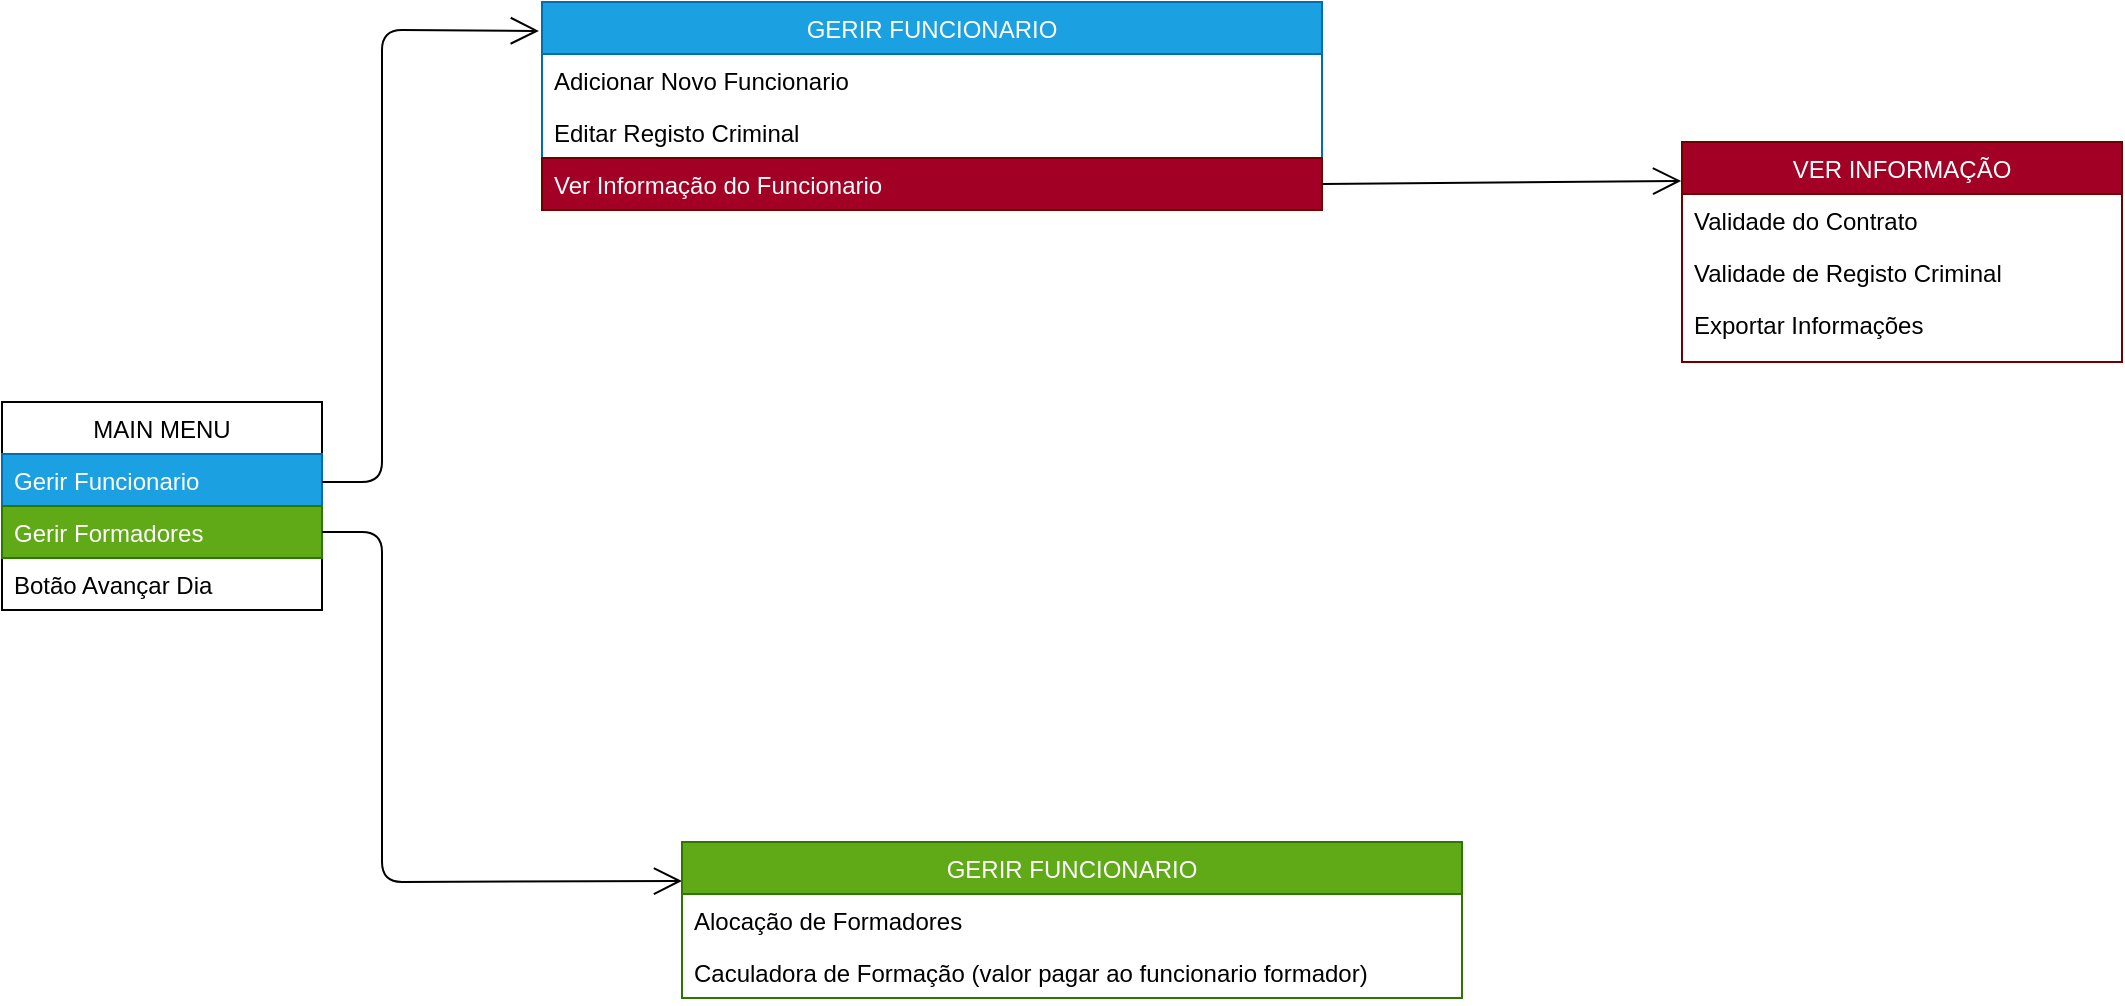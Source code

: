 <mxfile>
    <diagram id="SQhqQ870Bznf7QOtnejP" name="Ecrãs">
        <mxGraphModel dx="1386" dy="792" grid="1" gridSize="10" guides="1" tooltips="1" connect="1" arrows="1" fold="1" page="1" pageScale="1" pageWidth="850" pageHeight="1100" math="0" shadow="0">
            <root>
                <mxCell id="0"/>
                <mxCell id="1" parent="0"/>
                <mxCell id="2" value="MAIN MENU" style="swimlane;fontStyle=0;childLayout=stackLayout;horizontal=1;startSize=26;fillColor=none;horizontalStack=0;resizeParent=1;resizeParentMax=0;resizeLast=0;collapsible=1;marginBottom=0;" vertex="1" parent="1">
                    <mxGeometry x="10" y="280" width="160" height="104" as="geometry"/>
                </mxCell>
                <mxCell id="3" value="Gerir Funcionario" style="text;align=left;verticalAlign=top;spacingLeft=4;spacingRight=4;overflow=hidden;rotatable=0;points=[[0,0.5],[1,0.5]];portConstraint=eastwest;fillColor=#1ba1e2;fontColor=#ffffff;strokeColor=#006EAF;" vertex="1" parent="2">
                    <mxGeometry y="26" width="160" height="26" as="geometry"/>
                </mxCell>
                <mxCell id="4" value="Gerir Formadores" style="text;strokeColor=#2D7600;fillColor=#60a917;align=left;verticalAlign=top;spacingLeft=4;spacingRight=4;overflow=hidden;rotatable=0;points=[[0,0.5],[1,0.5]];portConstraint=eastwest;fontColor=#ffffff;" vertex="1" parent="2">
                    <mxGeometry y="52" width="160" height="26" as="geometry"/>
                </mxCell>
                <mxCell id="31" value="Botão Avançar Dia" style="text;align=left;verticalAlign=top;spacingLeft=4;spacingRight=4;overflow=hidden;rotatable=0;points=[[0,0.5],[1,0.5]];portConstraint=eastwest;" vertex="1" parent="2">
                    <mxGeometry y="78" width="160" height="26" as="geometry"/>
                </mxCell>
                <mxCell id="7" value="GERIR FUNCIONARIO" style="swimlane;fontStyle=0;childLayout=stackLayout;horizontal=1;startSize=26;fillColor=#1ba1e2;horizontalStack=0;resizeParent=1;resizeParentMax=0;resizeLast=0;collapsible=1;marginBottom=0;fontColor=#ffffff;strokeColor=#006EAF;" vertex="1" parent="1">
                    <mxGeometry x="280" y="80" width="390" height="104" as="geometry"/>
                </mxCell>
                <mxCell id="8" value="Adicionar Novo Funcionario" style="text;strokeColor=none;fillColor=none;align=left;verticalAlign=top;spacingLeft=4;spacingRight=4;overflow=hidden;rotatable=0;points=[[0,0.5],[1,0.5]];portConstraint=eastwest;" vertex="1" parent="7">
                    <mxGeometry y="26" width="390" height="26" as="geometry"/>
                </mxCell>
                <mxCell id="9" value="Editar Registo Criminal" style="text;strokeColor=none;fillColor=none;align=left;verticalAlign=top;spacingLeft=4;spacingRight=4;overflow=hidden;rotatable=0;points=[[0,0.5],[1,0.5]];portConstraint=eastwest;" vertex="1" parent="7">
                    <mxGeometry y="52" width="390" height="26" as="geometry"/>
                </mxCell>
                <mxCell id="10" value="Ver Informação do Funcionario" style="text;strokeColor=#6F0000;fillColor=#a20025;align=left;verticalAlign=top;spacingLeft=4;spacingRight=4;overflow=hidden;rotatable=0;points=[[0,0.5],[1,0.5]];portConstraint=eastwest;fontColor=#ffffff;" vertex="1" parent="7">
                    <mxGeometry y="78" width="390" height="26" as="geometry"/>
                </mxCell>
                <mxCell id="12" value="" style="endArrow=open;endFill=1;endSize=12;html=1;entryX=-0.004;entryY=0.139;entryDx=0;entryDy=0;entryPerimeter=0;" edge="1" parent="1" target="7">
                    <mxGeometry width="160" relative="1" as="geometry">
                        <mxPoint x="170" y="320" as="sourcePoint"/>
                        <mxPoint x="390" y="125" as="targetPoint"/>
                        <Array as="points">
                            <mxPoint x="200" y="320"/>
                            <mxPoint x="200" y="94"/>
                        </Array>
                    </mxGeometry>
                </mxCell>
                <mxCell id="14" value="VER INFORMAÇÃO" style="swimlane;fontStyle=0;childLayout=stackLayout;horizontal=1;startSize=26;fillColor=#a20025;horizontalStack=0;resizeParent=1;resizeParentMax=0;resizeLast=0;collapsible=1;marginBottom=0;fontColor=#ffffff;strokeColor=#6F0000;" vertex="1" parent="1">
                    <mxGeometry x="850" y="150" width="220" height="110" as="geometry"/>
                </mxCell>
                <mxCell id="15" value="Validade do Contrato" style="text;strokeColor=none;fillColor=none;align=left;verticalAlign=top;spacingLeft=4;spacingRight=4;overflow=hidden;rotatable=0;points=[[0,0.5],[1,0.5]];portConstraint=eastwest;" vertex="1" parent="14">
                    <mxGeometry y="26" width="220" height="26" as="geometry"/>
                </mxCell>
                <mxCell id="16" value="Validade de Registo Criminal" style="text;strokeColor=none;fillColor=none;align=left;verticalAlign=top;spacingLeft=4;spacingRight=4;overflow=hidden;rotatable=0;points=[[0,0.5],[1,0.5]];portConstraint=eastwest;" vertex="1" parent="14">
                    <mxGeometry y="52" width="220" height="26" as="geometry"/>
                </mxCell>
                <mxCell id="17" value="Exportar Informações" style="text;strokeColor=none;fillColor=none;align=left;verticalAlign=top;spacingLeft=4;spacingRight=4;overflow=hidden;rotatable=0;points=[[0,0.5],[1,0.5]];portConstraint=eastwest;" vertex="1" parent="14">
                    <mxGeometry y="78" width="220" height="32" as="geometry"/>
                </mxCell>
                <mxCell id="18" value="" style="endArrow=open;endFill=1;endSize=12;html=1;entryX=0;entryY=0.25;entryDx=0;entryDy=0;exitX=1;exitY=0.5;exitDx=0;exitDy=0;" edge="1" parent="1" source="4" target="21">
                    <mxGeometry width="160" relative="1" as="geometry">
                        <mxPoint x="120" y="360" as="sourcePoint"/>
                        <mxPoint x="350" y="520" as="targetPoint"/>
                        <Array as="points">
                            <mxPoint x="200" y="345"/>
                            <mxPoint x="200" y="520"/>
                        </Array>
                    </mxGeometry>
                </mxCell>
                <mxCell id="19" value="" style="endArrow=open;endFill=1;endSize=12;html=1;entryX=-0.002;entryY=0.177;entryDx=0;entryDy=0;exitX=1;exitY=0.5;exitDx=0;exitDy=0;entryPerimeter=0;" edge="1" parent="1" source="10" target="14">
                    <mxGeometry width="160" relative="1" as="geometry">
                        <mxPoint x="80" y="330" as="sourcePoint"/>
                        <mxPoint x="310" y="490" as="targetPoint"/>
                    </mxGeometry>
                </mxCell>
                <mxCell id="21" value="GERIR FUNCIONARIO" style="swimlane;fontStyle=0;childLayout=stackLayout;horizontal=1;startSize=26;fillColor=#60a917;horizontalStack=0;resizeParent=1;resizeParentMax=0;resizeLast=0;collapsible=1;marginBottom=0;fontColor=#ffffff;strokeColor=#2D7600;" vertex="1" parent="1">
                    <mxGeometry x="350" y="500" width="390" height="78" as="geometry"/>
                </mxCell>
                <mxCell id="22" value="Alocação de Formadores" style="text;strokeColor=none;fillColor=none;align=left;verticalAlign=top;spacingLeft=4;spacingRight=4;overflow=hidden;rotatable=0;points=[[0,0.5],[1,0.5]];portConstraint=eastwest;" vertex="1" parent="21">
                    <mxGeometry y="26" width="390" height="26" as="geometry"/>
                </mxCell>
                <mxCell id="28" value="Caculadora de Formação (valor pagar ao funcionario formador)" style="text;strokeColor=none;fillColor=none;align=left;verticalAlign=top;spacingLeft=4;spacingRight=4;overflow=hidden;rotatable=0;points=[[0,0.5],[1,0.5]];portConstraint=eastwest;" vertex="1" parent="21">
                    <mxGeometry y="52" width="390" height="26" as="geometry"/>
                </mxCell>
            </root>
        </mxGraphModel>
    </diagram>
    <diagram id="LrycNEG5v-OG2TwoY4-o" name="Classes">
        <mxGraphModel dx="1386" dy="792" grid="1" gridSize="10" guides="1" tooltips="1" connect="1" arrows="1" fold="1" page="1" pageScale="1" pageWidth="850" pageHeight="1100" math="0" shadow="0">
            <root>
                <mxCell id="0"/>
                <mxCell id="1" parent="0"/>
                <mxCell id="DFkLKr7SXhl1JNF5gMF6-5" value="EMPLOYEE" style="swimlane;fontStyle=1;align=center;verticalAlign=top;childLayout=stackLayout;horizontal=1;startSize=26;horizontalStack=0;resizeParent=1;resizeParentMax=0;resizeLast=0;collapsible=1;marginBottom=0;fontColor=default;" vertex="1" parent="1">
                    <mxGeometry x="505" y="250" width="160" height="182" as="geometry"/>
                </mxCell>
                <mxCell id="DFkLKr7SXhl1JNF5gMF6-6" value="+ String: fullName" style="text;strokeColor=none;fillColor=none;align=left;verticalAlign=top;spacingLeft=4;spacingRight=4;overflow=hidden;rotatable=0;points=[[0,0.5],[1,0.5]];portConstraint=eastwest;fontColor=default;" vertex="1" parent="DFkLKr7SXhl1JNF5gMF6-5">
                    <mxGeometry y="26" width="160" height="26" as="geometry"/>
                </mxCell>
                <mxCell id="DFkLKr7SXhl1JNF5gMF6-9" value="+ Int:  age" style="text;strokeColor=none;fillColor=none;align=left;verticalAlign=top;spacingLeft=4;spacingRight=4;overflow=hidden;rotatable=0;points=[[0,0.5],[1,0.5]];portConstraint=eastwest;fontColor=default;" vertex="1" parent="DFkLKr7SXhl1JNF5gMF6-5">
                    <mxGeometry y="52" width="160" height="26" as="geometry"/>
                </mxCell>
                <mxCell id="DFkLKr7SXhl1JNF5gMF6-10" value="+ Date: birthDate" style="text;strokeColor=none;fillColor=none;align=left;verticalAlign=top;spacingLeft=4;spacingRight=4;overflow=hidden;rotatable=0;points=[[0,0.5],[1,0.5]];portConstraint=eastwest;fontColor=default;" vertex="1" parent="DFkLKr7SXhl1JNF5gMF6-5">
                    <mxGeometry y="78" width="160" height="26" as="geometry"/>
                </mxCell>
                <mxCell id="DFkLKr7SXhl1JNF5gMF6-11" value="+ Date: contratcBegin" style="text;strokeColor=none;fillColor=none;align=left;verticalAlign=top;spacingLeft=4;spacingRight=4;overflow=hidden;rotatable=0;points=[[0,0.5],[1,0.5]];portConstraint=eastwest;fontColor=default;" vertex="1" parent="DFkLKr7SXhl1JNF5gMF6-5">
                    <mxGeometry y="104" width="160" height="26" as="geometry"/>
                </mxCell>
                <mxCell id="DFkLKr7SXhl1JNF5gMF6-12" value="+ Date: contratcEnd" style="text;strokeColor=none;fillColor=none;align=left;verticalAlign=top;spacingLeft=4;spacingRight=4;overflow=hidden;rotatable=0;points=[[0,0.5],[1,0.5]];portConstraint=eastwest;fontColor=default;" vertex="1" parent="DFkLKr7SXhl1JNF5gMF6-5">
                    <mxGeometry y="130" width="160" height="26" as="geometry"/>
                </mxCell>
                <mxCell id="DFkLKr7SXhl1JNF5gMF6-13" value="+ Date:  criminalRecord" style="text;strokeColor=none;fillColor=none;align=left;verticalAlign=top;spacingLeft=4;spacingRight=4;overflow=hidden;rotatable=0;points=[[0,0.5],[1,0.5]];portConstraint=eastwest;fontColor=default;" vertex="1" parent="DFkLKr7SXhl1JNF5gMF6-5">
                    <mxGeometry y="156" width="160" height="26" as="geometry"/>
                </mxCell>
                <mxCell id="DFkLKr7SXhl1JNF5gMF6-14" value="DIRECTOR" style="swimlane;fontStyle=1;align=center;verticalAlign=top;childLayout=stackLayout;horizontal=1;startSize=26;horizontalStack=0;resizeParent=1;resizeParentMax=0;resizeLast=0;collapsible=1;marginBottom=0;fontColor=default;" vertex="1" parent="1">
                    <mxGeometry x="80" y="530" width="160" height="104" as="geometry"/>
                </mxCell>
                <mxCell id="DFkLKr7SXhl1JNF5gMF6-15" value="+ Bool: car" style="text;strokeColor=none;fillColor=none;align=left;verticalAlign=top;spacingLeft=4;spacingRight=4;overflow=hidden;rotatable=0;points=[[0,0.5],[1,0.5]];portConstraint=eastwest;fontColor=default;" vertex="1" parent="DFkLKr7SXhl1JNF5gMF6-14">
                    <mxGeometry y="26" width="160" height="26" as="geometry"/>
                </mxCell>
                <mxCell id="DFkLKr7SXhl1JNF5gMF6-18" value="+ Bool: timeExemption" style="text;strokeColor=none;fillColor=none;align=left;verticalAlign=top;spacingLeft=4;spacingRight=4;overflow=hidden;rotatable=0;points=[[0,0.5],[1,0.5]];portConstraint=eastwest;fontColor=default;" vertex="1" parent="DFkLKr7SXhl1JNF5gMF6-14">
                    <mxGeometry y="52" width="160" height="26" as="geometry"/>
                </mxCell>
                <mxCell id="DFkLKr7SXhl1JNF5gMF6-19" value="+ Decimal: salaryBonus" style="text;strokeColor=none;fillColor=none;align=left;verticalAlign=top;spacingLeft=4;spacingRight=4;overflow=hidden;rotatable=0;points=[[0,0.5],[1,0.5]];portConstraint=eastwest;fontColor=default;" vertex="1" parent="DFkLKr7SXhl1JNF5gMF6-14">
                    <mxGeometry y="78" width="160" height="26" as="geometry"/>
                </mxCell>
                <mxCell id="DFkLKr7SXhl1JNF5gMF6-20" value="SECRETARY" style="swimlane;fontStyle=1;align=center;verticalAlign=top;childLayout=stackLayout;horizontal=1;startSize=26;horizontalStack=0;resizeParent=1;resizeParentMax=0;resizeLast=0;collapsible=1;marginBottom=0;fontColor=default;" vertex="1" parent="1">
                    <mxGeometry x="950" y="530" width="160" height="78" as="geometry"/>
                </mxCell>
                <mxCell id="DFkLKr7SXhl1JNF5gMF6-21" value="+ Director: director" style="text;strokeColor=none;fillColor=none;align=left;verticalAlign=top;spacingLeft=4;spacingRight=4;overflow=hidden;rotatable=0;points=[[0,0.5],[1,0.5]];portConstraint=eastwest;fontColor=default;" vertex="1" parent="DFkLKr7SXhl1JNF5gMF6-20">
                    <mxGeometry y="26" width="160" height="26" as="geometry"/>
                </mxCell>
                <mxCell id="DFkLKr7SXhl1JNF5gMF6-22" value="+ String: area" style="text;strokeColor=none;fillColor=none;align=left;verticalAlign=top;spacingLeft=4;spacingRight=4;overflow=hidden;rotatable=0;points=[[0,0.5],[1,0.5]];portConstraint=eastwest;fontColor=default;" vertex="1" parent="DFkLKr7SXhl1JNF5gMF6-20">
                    <mxGeometry y="52" width="160" height="26" as="geometry"/>
                </mxCell>
                <mxCell id="DFkLKr7SXhl1JNF5gMF6-24" value="COORDINATOR" style="swimlane;fontStyle=1;align=center;verticalAlign=top;childLayout=stackLayout;horizontal=1;startSize=26;horizontalStack=0;resizeParent=1;resizeParentMax=0;resizeLast=0;collapsible=1;marginBottom=0;fontColor=default;" vertex="1" parent="1">
                    <mxGeometry x="310" y="530" width="160" height="112" as="geometry"/>
                </mxCell>
                <mxCell id="DFkLKr7SXhl1JNF5gMF6-25" value="+ List: formers" style="text;strokeColor=none;fillColor=none;align=left;verticalAlign=top;spacingLeft=4;spacingRight=4;overflow=hidden;rotatable=0;points=[[0,0.5],[1,0.5]];portConstraint=eastwest;fontColor=default;" vertex="1" parent="DFkLKr7SXhl1JNF5gMF6-24">
                    <mxGeometry y="26" width="160" height="26" as="geometry"/>
                </mxCell>
                <mxCell id="DFkLKr7SXhl1JNF5gMF6-26" value="" style="line;strokeWidth=1;fillColor=none;align=left;verticalAlign=middle;spacingTop=-1;spacingLeft=3;spacingRight=3;rotatable=0;labelPosition=right;points=[];portConstraint=eastwest;strokeColor=inherit;fontColor=default;" vertex="1" parent="DFkLKr7SXhl1JNF5gMF6-24">
                    <mxGeometry y="52" width="160" height="8" as="geometry"/>
                </mxCell>
                <mxCell id="DFkLKr7SXhl1JNF5gMF6-27" value="+ addFormer(void)" style="text;strokeColor=none;fillColor=none;align=left;verticalAlign=top;spacingLeft=4;spacingRight=4;overflow=hidden;rotatable=0;points=[[0,0.5],[1,0.5]];portConstraint=eastwest;fontColor=default;" vertex="1" parent="DFkLKr7SXhl1JNF5gMF6-24">
                    <mxGeometry y="60" width="160" height="26" as="geometry"/>
                </mxCell>
                <mxCell id="DFkLKr7SXhl1JNF5gMF6-28" value="+ deleteFormer(void)" style="text;strokeColor=none;fillColor=none;align=left;verticalAlign=top;spacingLeft=4;spacingRight=4;overflow=hidden;rotatable=0;points=[[0,0.5],[1,0.5]];portConstraint=eastwest;fontColor=default;" vertex="1" parent="DFkLKr7SXhl1JNF5gMF6-24">
                    <mxGeometry y="86" width="160" height="26" as="geometry"/>
                </mxCell>
                <mxCell id="DFkLKr7SXhl1JNF5gMF6-29" value="FORMER" style="swimlane;fontStyle=1;align=center;verticalAlign=top;childLayout=stackLayout;horizontal=1;startSize=26;horizontalStack=0;resizeParent=1;resizeParentMax=0;resizeLast=0;collapsible=1;marginBottom=0;fontColor=default;" vertex="1" parent="1">
                    <mxGeometry x="665" y="530" width="240" height="194" as="geometry"/>
                </mxCell>
                <mxCell id="DFkLKr7SXhl1JNF5gMF6-30" value="+ String. AreaTaught" style="text;strokeColor=none;fillColor=none;align=left;verticalAlign=top;spacingLeft=4;spacingRight=4;overflow=hidden;rotatable=0;points=[[0,0.5],[1,0.5]];portConstraint=eastwest;fontColor=default;" vertex="1" parent="DFkLKr7SXhl1JNF5gMF6-29">
                    <mxGeometry y="26" width="240" height="26" as="geometry"/>
                </mxCell>
                <mxCell id="DFkLKr7SXhl1JNF5gMF6-33" value="+ Availability: {&#10;        Labor,&#10;        After-Work,&#10;        Both&#10;}" style="text;strokeColor=none;fillColor=none;align=left;verticalAlign=top;spacingLeft=4;spacingRight=4;overflow=hidden;rotatable=0;points=[[0,0.5],[1,0.5]];portConstraint=eastwest;fontColor=default;" vertex="1" parent="DFkLKr7SXhl1JNF5gMF6-29">
                    <mxGeometry y="52" width="240" height="78" as="geometry"/>
                </mxCell>
                <mxCell id="DFkLKr7SXhl1JNF5gMF6-34" value="+ Decimal: hourValue" style="text;strokeColor=none;fillColor=none;align=left;verticalAlign=top;spacingLeft=4;spacingRight=4;overflow=hidden;rotatable=0;points=[[0,0.5],[1,0.5]];portConstraint=eastwest;fontColor=default;" vertex="1" parent="DFkLKr7SXhl1JNF5gMF6-29">
                    <mxGeometry y="130" width="240" height="26" as="geometry"/>
                </mxCell>
                <mxCell id="DFkLKr7SXhl1JNF5gMF6-31" value="" style="line;strokeWidth=1;fillColor=none;align=left;verticalAlign=middle;spacingTop=-1;spacingLeft=3;spacingRight=3;rotatable=0;labelPosition=right;points=[];portConstraint=eastwest;strokeColor=inherit;fontColor=default;" vertex="1" parent="DFkLKr7SXhl1JNF5gMF6-29">
                    <mxGeometry y="156" width="240" height="8" as="geometry"/>
                </mxCell>
                <mxCell id="DFkLKr7SXhl1JNF5gMF6-32" value="+ Decimal: salaryCalculator()" style="text;strokeColor=none;fillColor=none;align=left;verticalAlign=top;spacingLeft=4;spacingRight=4;overflow=hidden;rotatable=0;points=[[0,0.5],[1,0.5]];portConstraint=eastwest;fontColor=default;" vertex="1" parent="DFkLKr7SXhl1JNF5gMF6-29">
                    <mxGeometry y="164" width="240" height="30" as="geometry"/>
                </mxCell>
                <mxCell id="DFkLKr7SXhl1JNF5gMF6-35" value="" style="endArrow=none;endFill=0;endSize=12;html=1;fontColor=default;exitX=1;exitY=0;exitDx=0;exitDy=0;entryX=0.5;entryY=0;entryDx=0;entryDy=0;" edge="1" parent="1" source="DFkLKr7SXhl1JNF5gMF6-5" target="DFkLKr7SXhl1JNF5gMF6-20">
                    <mxGeometry width="160" relative="1" as="geometry">
                        <mxPoint x="640" y="390" as="sourcePoint"/>
                        <mxPoint x="800" y="390" as="targetPoint"/>
                        <Array as="points">
                            <mxPoint x="1030" y="250"/>
                        </Array>
                    </mxGeometry>
                </mxCell>
                <mxCell id="DFkLKr7SXhl1JNF5gMF6-36" value="" style="endArrow=none;endFill=0;endSize=12;html=1;fontColor=default;entryX=0.5;entryY=0;entryDx=0;entryDy=0;exitX=0.999;exitY=0.107;exitDx=0;exitDy=0;exitPerimeter=0;" edge="1" parent="1" source="DFkLKr7SXhl1JNF5gMF6-5" target="DFkLKr7SXhl1JNF5gMF6-29">
                    <mxGeometry width="160" relative="1" as="geometry">
                        <mxPoint x="670" y="270" as="sourcePoint"/>
                        <mxPoint x="935" y="510" as="targetPoint"/>
                        <Array as="points">
                            <mxPoint x="785" y="270"/>
                        </Array>
                    </mxGeometry>
                </mxCell>
                <mxCell id="DFkLKr7SXhl1JNF5gMF6-37" value="" style="endArrow=none;endFill=0;endSize=12;html=1;fontColor=default;entryX=0.5;entryY=0;entryDx=0;entryDy=0;exitX=-0.008;exitY=0.103;exitDx=0;exitDy=0;exitPerimeter=0;" edge="1" parent="1" source="DFkLKr7SXhl1JNF5gMF6-5" target="DFkLKr7SXhl1JNF5gMF6-24">
                    <mxGeometry width="160" relative="1" as="geometry">
                        <mxPoint x="674.84" y="279.474" as="sourcePoint"/>
                        <mxPoint x="795" y="540" as="targetPoint"/>
                        <Array as="points">
                            <mxPoint x="390" y="270"/>
                        </Array>
                    </mxGeometry>
                </mxCell>
                <mxCell id="DFkLKr7SXhl1JNF5gMF6-38" value="" style="endArrow=none;endFill=0;endSize=12;html=1;fontColor=default;entryX=0.5;entryY=0;entryDx=0;entryDy=0;exitX=0;exitY=0;exitDx=0;exitDy=0;" edge="1" parent="1" source="DFkLKr7SXhl1JNF5gMF6-5" target="DFkLKr7SXhl1JNF5gMF6-14">
                    <mxGeometry width="160" relative="1" as="geometry">
                        <mxPoint x="513.72" y="278.746" as="sourcePoint"/>
                        <mxPoint x="400" y="540" as="targetPoint"/>
                        <Array as="points">
                            <mxPoint x="160" y="250"/>
                        </Array>
                    </mxGeometry>
                </mxCell>
                <mxCell id="DFkLKr7SXhl1JNF5gMF6-39" value="COMPANY" style="swimlane;fontStyle=1;align=center;verticalAlign=top;childLayout=stackLayout;horizontal=1;startSize=26;horizontalStack=0;resizeParent=1;resizeParentMax=0;resizeLast=0;collapsible=1;marginBottom=0;fontColor=default;" vertex="1" parent="1">
                    <mxGeometry x="520" y="10" width="160" height="138" as="geometry"/>
                </mxCell>
                <mxCell id="DFkLKr7SXhl1JNF5gMF6-40" value="+ ArrayList: employees" style="text;strokeColor=none;fillColor=none;align=left;verticalAlign=top;spacingLeft=4;spacingRight=4;overflow=hidden;rotatable=0;points=[[0,0.5],[1,0.5]];portConstraint=eastwest;fontColor=default;" vertex="1" parent="DFkLKr7SXhl1JNF5gMF6-39">
                    <mxGeometry y="26" width="160" height="26" as="geometry"/>
                </mxCell>
                <mxCell id="DFkLKr7SXhl1JNF5gMF6-41" value="" style="line;strokeWidth=1;fillColor=none;align=left;verticalAlign=middle;spacingTop=-1;spacingLeft=3;spacingRight=3;rotatable=0;labelPosition=right;points=[];portConstraint=eastwest;strokeColor=inherit;fontColor=default;" vertex="1" parent="DFkLKr7SXhl1JNF5gMF6-39">
                    <mxGeometry y="52" width="160" height="8" as="geometry"/>
                </mxCell>
                <mxCell id="DFkLKr7SXhl1JNF5gMF6-42" value="+ add(void)" style="text;strokeColor=none;fillColor=none;align=left;verticalAlign=top;spacingLeft=4;spacingRight=4;overflow=hidden;rotatable=0;points=[[0,0.5],[1,0.5]];portConstraint=eastwest;fontColor=default;" vertex="1" parent="DFkLKr7SXhl1JNF5gMF6-39">
                    <mxGeometry y="60" width="160" height="26" as="geometry"/>
                </mxCell>
                <mxCell id="DFkLKr7SXhl1JNF5gMF6-44" value="+ edit(void)" style="text;strokeColor=none;fillColor=none;align=left;verticalAlign=top;spacingLeft=4;spacingRight=4;overflow=hidden;rotatable=0;points=[[0,0.5],[1,0.5]];portConstraint=eastwest;fontColor=default;" vertex="1" parent="DFkLKr7SXhl1JNF5gMF6-39">
                    <mxGeometry y="86" width="160" height="26" as="geometry"/>
                </mxCell>
                <mxCell id="DFkLKr7SXhl1JNF5gMF6-43" value="+ delete(void)" style="text;strokeColor=none;fillColor=none;align=left;verticalAlign=top;spacingLeft=4;spacingRight=4;overflow=hidden;rotatable=0;points=[[0,0.5],[1,0.5]];portConstraint=eastwest;fontColor=default;" vertex="1" parent="DFkLKr7SXhl1JNF5gMF6-39">
                    <mxGeometry y="112" width="160" height="26" as="geometry"/>
                </mxCell>
            </root>
        </mxGraphModel>
    </diagram>
</mxfile>